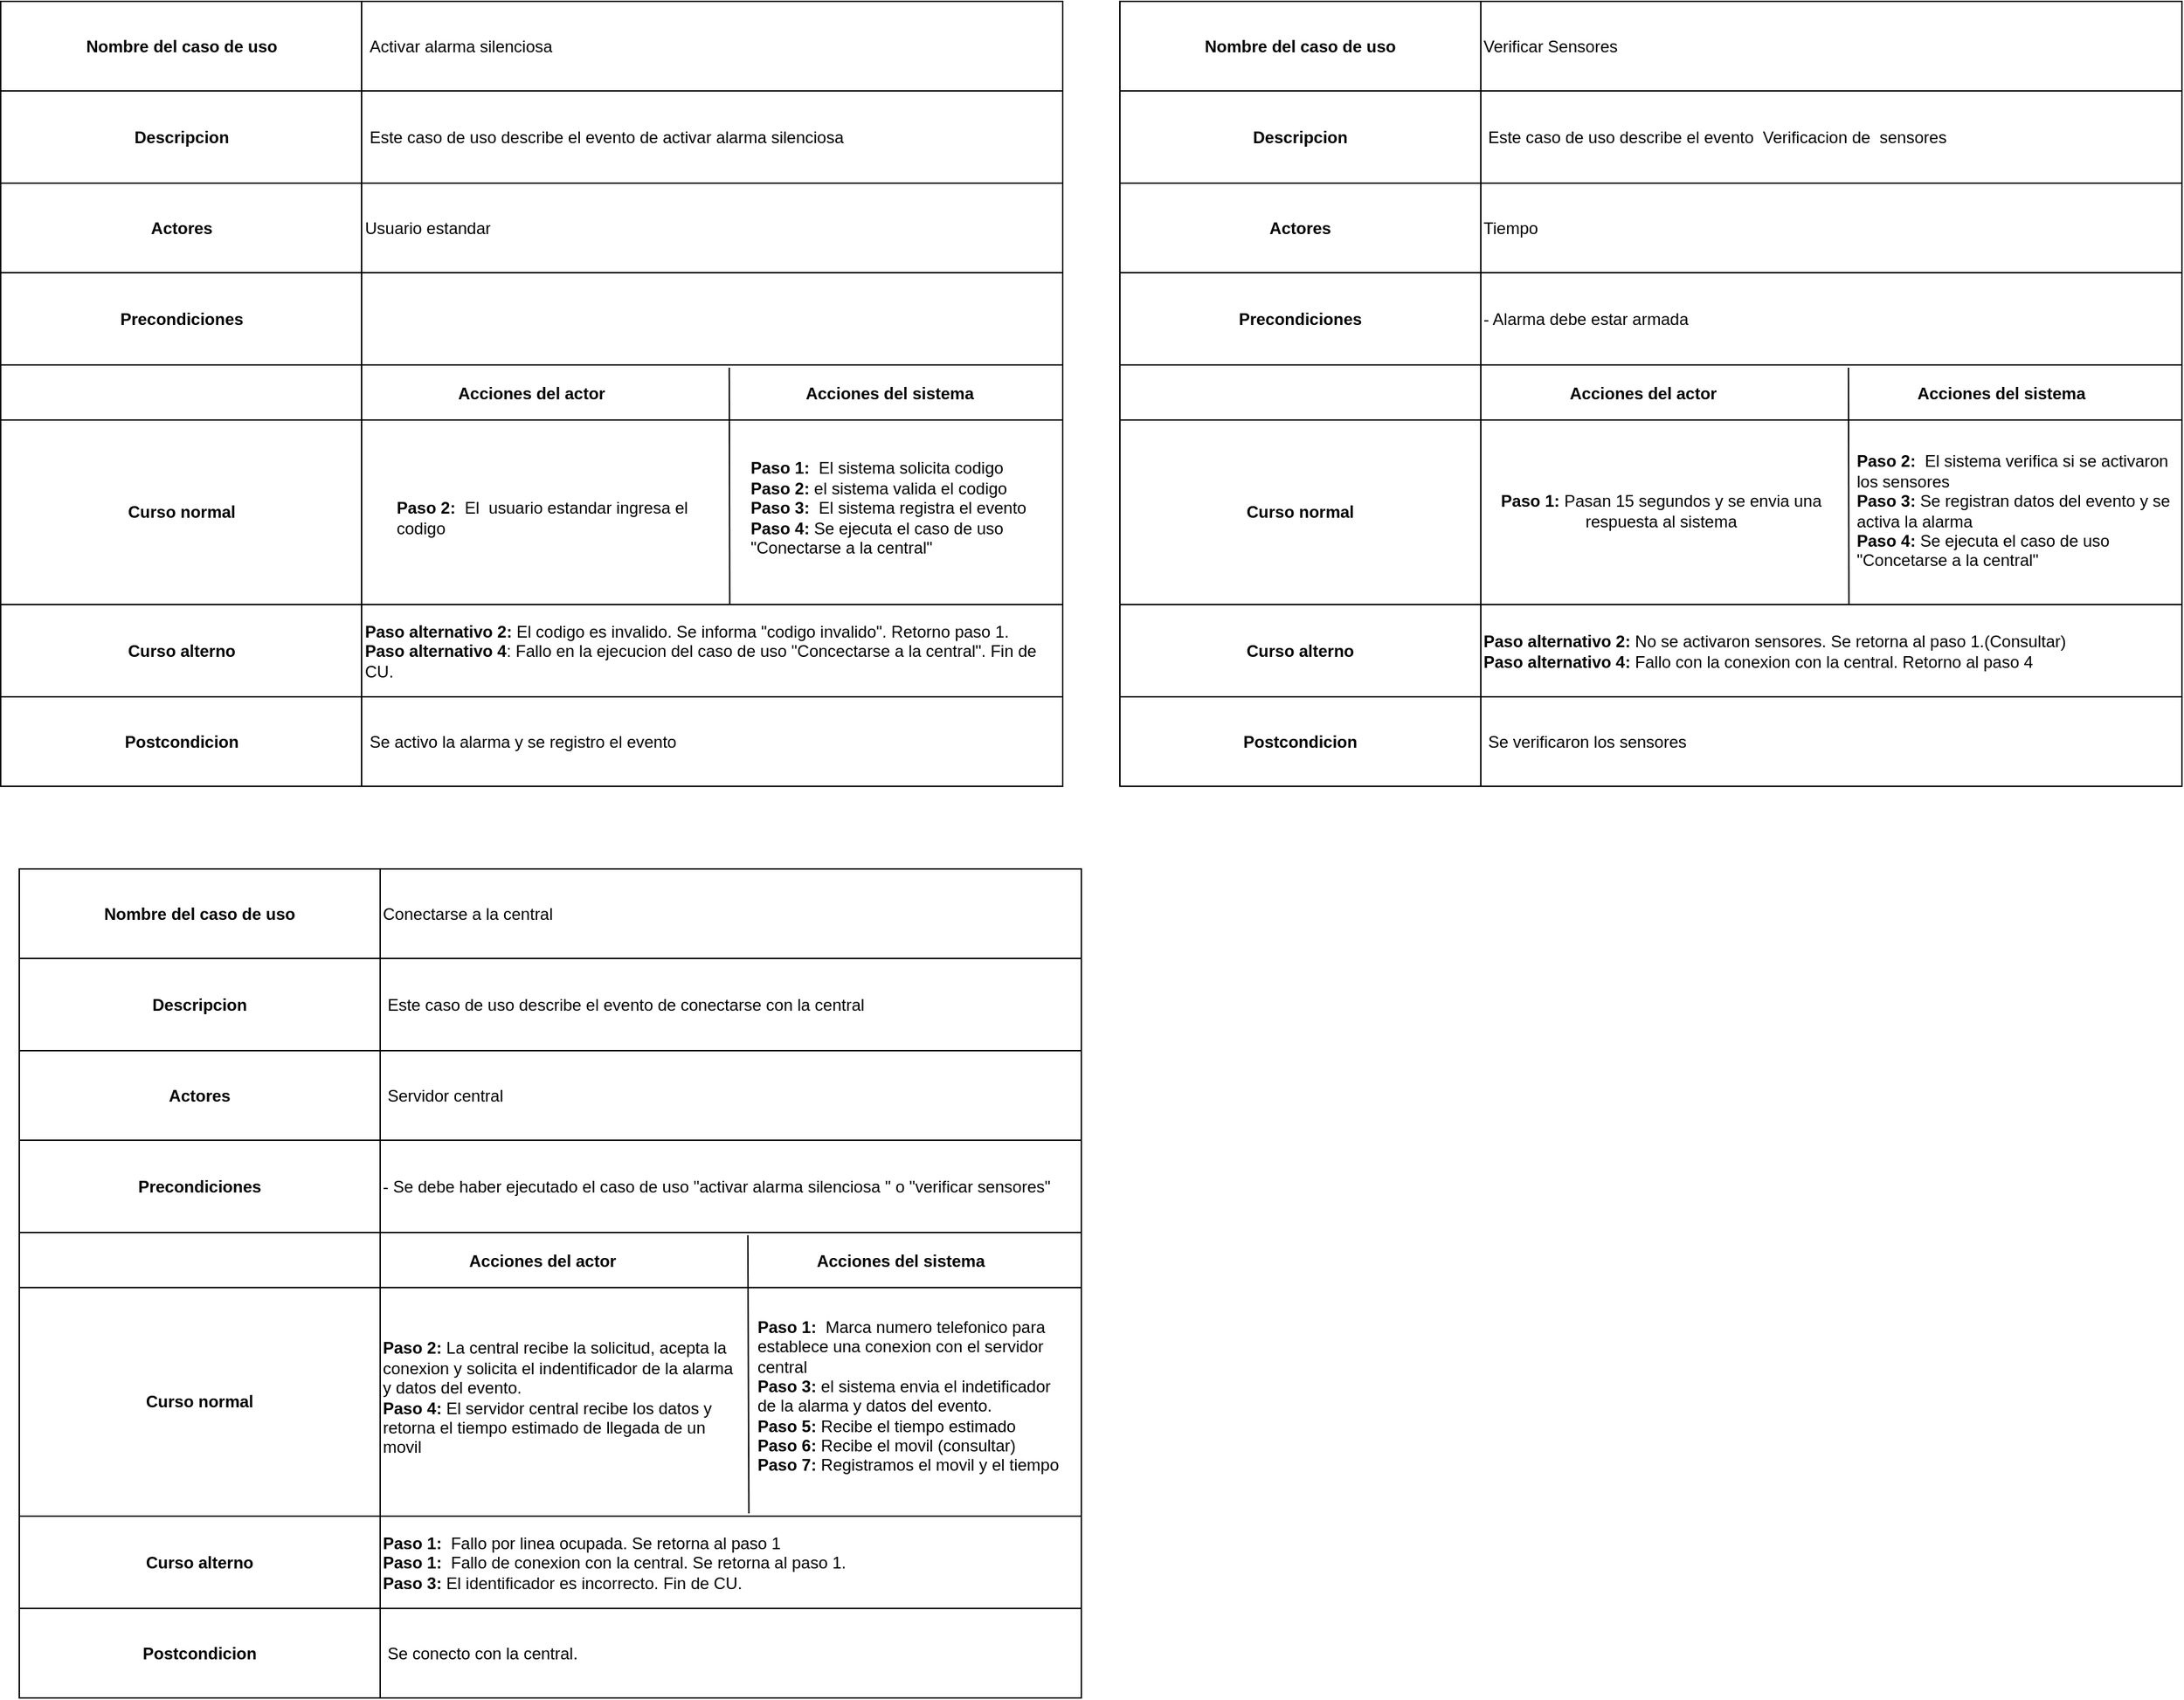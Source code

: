 <mxfile version="28.1.2">
  <diagram name="Página-1" id="Cd_Z0LecXseJUIVsunu-">
    <mxGraphModel dx="1665" dy="859" grid="1" gridSize="10" guides="1" tooltips="1" connect="1" arrows="1" fold="1" page="1" pageScale="1" pageWidth="827" pageHeight="1169" math="0" shadow="0">
      <root>
        <mxCell id="0" />
        <mxCell id="1" parent="0" />
        <mxCell id="38qaSHBrnKchZG_9U5Ob-1" value="" style="shape=table;startSize=0;container=1;collapsible=0;childLayout=tableLayout;" parent="1" vertex="1">
          <mxGeometry x="14.5" y="80" width="771" height="570" as="geometry" />
        </mxCell>
        <mxCell id="38qaSHBrnKchZG_9U5Ob-2" value="" style="shape=tableRow;horizontal=0;startSize=0;swimlaneHead=0;swimlaneBody=0;strokeColor=inherit;top=0;left=0;bottom=0;right=0;collapsible=0;dropTarget=0;fillColor=none;points=[[0,0.5],[1,0.5]];portConstraint=eastwest;" parent="38qaSHBrnKchZG_9U5Ob-1" vertex="1">
          <mxGeometry width="771" height="65" as="geometry" />
        </mxCell>
        <mxCell id="38qaSHBrnKchZG_9U5Ob-3" value="&lt;b&gt;Nombre del caso de uso&lt;/b&gt;" style="shape=partialRectangle;html=1;whiteSpace=wrap;connectable=0;strokeColor=inherit;overflow=hidden;fillColor=none;top=0;left=0;bottom=0;right=0;pointerEvents=1;" parent="38qaSHBrnKchZG_9U5Ob-2" vertex="1">
          <mxGeometry width="262" height="65" as="geometry">
            <mxRectangle width="262" height="65" as="alternateBounds" />
          </mxGeometry>
        </mxCell>
        <mxCell id="38qaSHBrnKchZG_9U5Ob-4" value="&amp;nbsp;Activar alarma silenciosa" style="shape=partialRectangle;html=1;whiteSpace=wrap;connectable=0;strokeColor=inherit;overflow=hidden;fillColor=none;top=0;left=0;bottom=0;right=0;pointerEvents=1;align=left;" parent="38qaSHBrnKchZG_9U5Ob-2" vertex="1">
          <mxGeometry x="262" width="509" height="65" as="geometry">
            <mxRectangle width="509" height="65" as="alternateBounds" />
          </mxGeometry>
        </mxCell>
        <mxCell id="38qaSHBrnKchZG_9U5Ob-5" value="" style="shape=tableRow;horizontal=0;startSize=0;swimlaneHead=0;swimlaneBody=0;strokeColor=inherit;top=0;left=0;bottom=0;right=0;collapsible=0;dropTarget=0;fillColor=none;points=[[0,0.5],[1,0.5]];portConstraint=eastwest;" parent="38qaSHBrnKchZG_9U5Ob-1" vertex="1">
          <mxGeometry y="65" width="771" height="67" as="geometry" />
        </mxCell>
        <mxCell id="38qaSHBrnKchZG_9U5Ob-6" value="&lt;b&gt;Descripcion&lt;/b&gt;" style="shape=partialRectangle;html=1;whiteSpace=wrap;connectable=0;strokeColor=inherit;overflow=hidden;fillColor=none;top=0;left=0;bottom=0;right=0;pointerEvents=1;" parent="38qaSHBrnKchZG_9U5Ob-5" vertex="1">
          <mxGeometry width="262" height="67" as="geometry">
            <mxRectangle width="262" height="67" as="alternateBounds" />
          </mxGeometry>
        </mxCell>
        <mxCell id="38qaSHBrnKchZG_9U5Ob-7" value="&amp;nbsp;Este caso de uso describe el evento de activar alarma silenciosa" style="shape=partialRectangle;html=1;whiteSpace=wrap;connectable=0;strokeColor=inherit;overflow=hidden;fillColor=none;top=0;left=0;bottom=0;right=0;pointerEvents=1;align=left;" parent="38qaSHBrnKchZG_9U5Ob-5" vertex="1">
          <mxGeometry x="262" width="509" height="67" as="geometry">
            <mxRectangle width="509" height="67" as="alternateBounds" />
          </mxGeometry>
        </mxCell>
        <mxCell id="38qaSHBrnKchZG_9U5Ob-8" value="" style="shape=tableRow;horizontal=0;startSize=0;swimlaneHead=0;swimlaneBody=0;strokeColor=inherit;top=0;left=0;bottom=0;right=0;collapsible=0;dropTarget=0;fillColor=none;points=[[0,0.5],[1,0.5]];portConstraint=eastwest;" parent="38qaSHBrnKchZG_9U5Ob-1" vertex="1">
          <mxGeometry y="132" width="771" height="65" as="geometry" />
        </mxCell>
        <mxCell id="38qaSHBrnKchZG_9U5Ob-9" value="&lt;b&gt;Actores&lt;/b&gt;" style="shape=partialRectangle;html=1;whiteSpace=wrap;connectable=0;strokeColor=inherit;overflow=hidden;fillColor=none;top=0;left=0;bottom=0;right=0;pointerEvents=1;" parent="38qaSHBrnKchZG_9U5Ob-8" vertex="1">
          <mxGeometry width="262" height="65" as="geometry">
            <mxRectangle width="262" height="65" as="alternateBounds" />
          </mxGeometry>
        </mxCell>
        <mxCell id="38qaSHBrnKchZG_9U5Ob-10" value="Usuario estandar" style="shape=partialRectangle;html=1;whiteSpace=wrap;connectable=0;strokeColor=inherit;overflow=hidden;fillColor=none;top=0;left=0;bottom=0;right=0;pointerEvents=1;align=left;" parent="38qaSHBrnKchZG_9U5Ob-8" vertex="1">
          <mxGeometry x="262" width="509" height="65" as="geometry">
            <mxRectangle width="509" height="65" as="alternateBounds" />
          </mxGeometry>
        </mxCell>
        <mxCell id="38qaSHBrnKchZG_9U5Ob-11" value="" style="shape=tableRow;horizontal=0;startSize=0;swimlaneHead=0;swimlaneBody=0;strokeColor=inherit;top=0;left=0;bottom=0;right=0;collapsible=0;dropTarget=0;fillColor=none;points=[[0,0.5],[1,0.5]];portConstraint=eastwest;" parent="38qaSHBrnKchZG_9U5Ob-1" vertex="1">
          <mxGeometry y="197" width="771" height="67" as="geometry" />
        </mxCell>
        <mxCell id="38qaSHBrnKchZG_9U5Ob-12" value="&lt;b&gt;Precondiciones&lt;/b&gt;" style="shape=partialRectangle;html=1;whiteSpace=wrap;connectable=0;strokeColor=inherit;overflow=hidden;fillColor=none;top=0;left=0;bottom=0;right=0;pointerEvents=1;" parent="38qaSHBrnKchZG_9U5Ob-11" vertex="1">
          <mxGeometry width="262" height="67" as="geometry">
            <mxRectangle width="262" height="67" as="alternateBounds" />
          </mxGeometry>
        </mxCell>
        <mxCell id="38qaSHBrnKchZG_9U5Ob-13" value="" style="shape=partialRectangle;html=1;whiteSpace=wrap;connectable=0;strokeColor=inherit;overflow=hidden;fillColor=none;top=0;left=0;bottom=0;right=0;pointerEvents=1;align=left;" parent="38qaSHBrnKchZG_9U5Ob-11" vertex="1">
          <mxGeometry x="262" width="509" height="67" as="geometry">
            <mxRectangle width="509" height="67" as="alternateBounds" />
          </mxGeometry>
        </mxCell>
        <mxCell id="38qaSHBrnKchZG_9U5Ob-14" value="" style="shape=tableRow;horizontal=0;startSize=0;swimlaneHead=0;swimlaneBody=0;strokeColor=inherit;top=0;left=0;bottom=0;right=0;collapsible=0;dropTarget=0;fillColor=none;points=[[0,0.5],[1,0.5]];portConstraint=eastwest;" parent="38qaSHBrnKchZG_9U5Ob-1" vertex="1">
          <mxGeometry y="264" width="771" height="40" as="geometry" />
        </mxCell>
        <mxCell id="38qaSHBrnKchZG_9U5Ob-15" value="" style="shape=partialRectangle;html=1;whiteSpace=wrap;connectable=0;strokeColor=inherit;overflow=hidden;fillColor=none;top=0;left=0;bottom=0;right=0;pointerEvents=1;" parent="38qaSHBrnKchZG_9U5Ob-14" vertex="1">
          <mxGeometry width="262" height="40" as="geometry">
            <mxRectangle width="262" height="40" as="alternateBounds" />
          </mxGeometry>
        </mxCell>
        <mxCell id="38qaSHBrnKchZG_9U5Ob-16" value="" style="shape=partialRectangle;html=1;whiteSpace=wrap;connectable=0;strokeColor=inherit;overflow=hidden;fillColor=none;top=0;left=0;bottom=0;right=0;pointerEvents=1;" parent="38qaSHBrnKchZG_9U5Ob-14" vertex="1">
          <mxGeometry x="262" width="509" height="40" as="geometry">
            <mxRectangle width="509" height="40" as="alternateBounds" />
          </mxGeometry>
        </mxCell>
        <mxCell id="38qaSHBrnKchZG_9U5Ob-17" value="" style="endArrow=none;html=1;rounded=0;exitX=0.704;exitY=0.998;exitDx=0;exitDy=0;exitPerimeter=0;entryX=0.686;entryY=0.05;entryDx=0;entryDy=0;entryPerimeter=0;" parent="38qaSHBrnKchZG_9U5Ob-1" target="38qaSHBrnKchZG_9U5Ob-14" edge="1">
          <mxGeometry width="50" height="50" relative="1" as="geometry">
            <mxPoint x="529.254" y="438.002" as="sourcePoint" />
            <mxPoint x="520.002" y="306.27" as="targetPoint" />
          </mxGeometry>
        </mxCell>
        <mxCell id="38qaSHBrnKchZG_9U5Ob-18" value="" style="shape=tableRow;horizontal=0;startSize=0;swimlaneHead=0;swimlaneBody=0;strokeColor=inherit;top=0;left=0;bottom=0;right=0;collapsible=0;dropTarget=0;fillColor=none;points=[[0,0.5],[1,0.5]];portConstraint=eastwest;" parent="38qaSHBrnKchZG_9U5Ob-1" vertex="1">
          <mxGeometry y="304" width="771" height="134" as="geometry" />
        </mxCell>
        <mxCell id="38qaSHBrnKchZG_9U5Ob-19" value="&lt;b&gt;Curso normal&lt;/b&gt;" style="shape=partialRectangle;html=1;whiteSpace=wrap;connectable=0;strokeColor=inherit;overflow=hidden;fillColor=none;top=0;left=0;bottom=0;right=0;pointerEvents=1;" parent="38qaSHBrnKchZG_9U5Ob-18" vertex="1">
          <mxGeometry width="262" height="134" as="geometry">
            <mxRectangle width="262" height="134" as="alternateBounds" />
          </mxGeometry>
        </mxCell>
        <mxCell id="38qaSHBrnKchZG_9U5Ob-20" value="&lt;table&gt;&lt;tbody&gt;&lt;tr&gt;&lt;td&gt;&lt;br&gt;&lt;/td&gt;&lt;td&gt;&lt;br&gt;&lt;/td&gt;&lt;/tr&gt;&lt;/tbody&gt;&lt;/table&gt;" style="shape=partialRectangle;html=1;whiteSpace=wrap;connectable=0;strokeColor=inherit;overflow=hidden;fillColor=none;top=0;left=0;bottom=0;right=0;pointerEvents=1;" parent="38qaSHBrnKchZG_9U5Ob-18" vertex="1">
          <mxGeometry x="262" width="509" height="134" as="geometry">
            <mxRectangle width="509" height="134" as="alternateBounds" />
          </mxGeometry>
        </mxCell>
        <mxCell id="38qaSHBrnKchZG_9U5Ob-21" value="" style="shape=tableRow;horizontal=0;startSize=0;swimlaneHead=0;swimlaneBody=0;strokeColor=inherit;top=0;left=0;bottom=0;right=0;collapsible=0;dropTarget=0;fillColor=none;points=[[0,0.5],[1,0.5]];portConstraint=eastwest;" parent="38qaSHBrnKchZG_9U5Ob-1" vertex="1">
          <mxGeometry y="438" width="771" height="67" as="geometry" />
        </mxCell>
        <mxCell id="38qaSHBrnKchZG_9U5Ob-22" value="&lt;b&gt;Curso alterno&lt;/b&gt;" style="shape=partialRectangle;html=1;whiteSpace=wrap;connectable=0;strokeColor=inherit;overflow=hidden;fillColor=none;top=0;left=0;bottom=0;right=0;pointerEvents=1;" parent="38qaSHBrnKchZG_9U5Ob-21" vertex="1">
          <mxGeometry width="262" height="67" as="geometry">
            <mxRectangle width="262" height="67" as="alternateBounds" />
          </mxGeometry>
        </mxCell>
        <mxCell id="38qaSHBrnKchZG_9U5Ob-23" value="&lt;div&gt;&lt;b&gt;Paso alternativo 2:&lt;/b&gt; El codigo es invalido. Se informa &quot;codigo invalido&quot;. Retorno paso 1.&lt;/div&gt;&lt;b&gt;Paso alternativo 4&lt;/b&gt;: Fallo en la ejecucion del caso de uso &quot;Concectarse a la central&quot;. Fin de CU." style="shape=partialRectangle;html=1;whiteSpace=wrap;connectable=0;strokeColor=inherit;overflow=hidden;fillColor=none;top=0;left=0;bottom=0;right=0;pointerEvents=1;align=left;" parent="38qaSHBrnKchZG_9U5Ob-21" vertex="1">
          <mxGeometry x="262" width="509" height="67" as="geometry">
            <mxRectangle width="509" height="67" as="alternateBounds" />
          </mxGeometry>
        </mxCell>
        <mxCell id="38qaSHBrnKchZG_9U5Ob-24" value="" style="shape=tableRow;horizontal=0;startSize=0;swimlaneHead=0;swimlaneBody=0;strokeColor=inherit;top=0;left=0;bottom=0;right=0;collapsible=0;dropTarget=0;fillColor=none;points=[[0,0.5],[1,0.5]];portConstraint=eastwest;" parent="38qaSHBrnKchZG_9U5Ob-1" vertex="1">
          <mxGeometry y="505" width="771" height="65" as="geometry" />
        </mxCell>
        <mxCell id="38qaSHBrnKchZG_9U5Ob-25" value="&lt;b&gt;Postcondicion&lt;/b&gt;" style="shape=partialRectangle;html=1;whiteSpace=wrap;connectable=0;strokeColor=inherit;overflow=hidden;fillColor=none;top=0;left=0;bottom=0;right=0;pointerEvents=1;" parent="38qaSHBrnKchZG_9U5Ob-24" vertex="1">
          <mxGeometry width="262" height="65" as="geometry">
            <mxRectangle width="262" height="65" as="alternateBounds" />
          </mxGeometry>
        </mxCell>
        <mxCell id="38qaSHBrnKchZG_9U5Ob-26" value="&amp;nbsp;Se activo la alarma y se registro el evento" style="shape=partialRectangle;html=1;whiteSpace=wrap;connectable=0;strokeColor=inherit;overflow=hidden;fillColor=none;top=0;left=0;bottom=0;right=0;pointerEvents=1;align=left;" parent="38qaSHBrnKchZG_9U5Ob-24" vertex="1">
          <mxGeometry x="262" width="509" height="65" as="geometry">
            <mxRectangle width="509" height="65" as="alternateBounds" />
          </mxGeometry>
        </mxCell>
        <mxCell id="38qaSHBrnKchZG_9U5Ob-27" value="&lt;b&gt;Acciones del actor&lt;/b&gt;" style="text;html=1;align=center;verticalAlign=middle;whiteSpace=wrap;rounded=0;movable=1;resizable=1;rotatable=1;deletable=1;editable=1;locked=0;connectable=1;" parent="1" vertex="1">
          <mxGeometry x="310" y="350" width="180" height="30" as="geometry" />
        </mxCell>
        <mxCell id="38qaSHBrnKchZG_9U5Ob-28" value="&lt;b&gt;Acciones del sistema&lt;/b&gt;" style="text;html=1;align=center;verticalAlign=middle;whiteSpace=wrap;rounded=0;movable=1;resizable=1;rotatable=1;deletable=1;editable=1;locked=0;connectable=1;" parent="1" vertex="1">
          <mxGeometry x="580" y="350" width="160" height="30" as="geometry" />
        </mxCell>
        <mxCell id="i8cMLqpXtq115dFRSMfN-1" value="" style="shape=table;startSize=0;container=1;collapsible=0;childLayout=tableLayout;" vertex="1" parent="1">
          <mxGeometry x="28" y="710" width="771" height="602" as="geometry" />
        </mxCell>
        <mxCell id="i8cMLqpXtq115dFRSMfN-2" value="" style="shape=tableRow;horizontal=0;startSize=0;swimlaneHead=0;swimlaneBody=0;strokeColor=inherit;top=0;left=0;bottom=0;right=0;collapsible=0;dropTarget=0;fillColor=none;points=[[0,0.5],[1,0.5]];portConstraint=eastwest;" vertex="1" parent="i8cMLqpXtq115dFRSMfN-1">
          <mxGeometry width="771" height="65" as="geometry" />
        </mxCell>
        <mxCell id="i8cMLqpXtq115dFRSMfN-3" value="&lt;b&gt;Nombre del caso de uso&lt;/b&gt;" style="shape=partialRectangle;html=1;whiteSpace=wrap;connectable=0;strokeColor=inherit;overflow=hidden;fillColor=none;top=0;left=0;bottom=0;right=0;pointerEvents=1;" vertex="1" parent="i8cMLqpXtq115dFRSMfN-2">
          <mxGeometry width="262" height="65" as="geometry">
            <mxRectangle width="262" height="65" as="alternateBounds" />
          </mxGeometry>
        </mxCell>
        <mxCell id="i8cMLqpXtq115dFRSMfN-4" value="Conectarse a la central" style="shape=partialRectangle;html=1;whiteSpace=wrap;connectable=0;strokeColor=inherit;overflow=hidden;fillColor=none;top=0;left=0;bottom=0;right=0;pointerEvents=1;align=left;" vertex="1" parent="i8cMLqpXtq115dFRSMfN-2">
          <mxGeometry x="262" width="509" height="65" as="geometry">
            <mxRectangle width="509" height="65" as="alternateBounds" />
          </mxGeometry>
        </mxCell>
        <mxCell id="i8cMLqpXtq115dFRSMfN-5" value="" style="shape=tableRow;horizontal=0;startSize=0;swimlaneHead=0;swimlaneBody=0;strokeColor=inherit;top=0;left=0;bottom=0;right=0;collapsible=0;dropTarget=0;fillColor=none;points=[[0,0.5],[1,0.5]];portConstraint=eastwest;" vertex="1" parent="i8cMLqpXtq115dFRSMfN-1">
          <mxGeometry y="65" width="771" height="67" as="geometry" />
        </mxCell>
        <mxCell id="i8cMLqpXtq115dFRSMfN-6" value="&lt;b&gt;Descripcion&lt;/b&gt;" style="shape=partialRectangle;html=1;whiteSpace=wrap;connectable=0;strokeColor=inherit;overflow=hidden;fillColor=none;top=0;left=0;bottom=0;right=0;pointerEvents=1;" vertex="1" parent="i8cMLqpXtq115dFRSMfN-5">
          <mxGeometry width="262" height="67" as="geometry">
            <mxRectangle width="262" height="67" as="alternateBounds" />
          </mxGeometry>
        </mxCell>
        <mxCell id="i8cMLqpXtq115dFRSMfN-7" value="&amp;nbsp;Este caso de uso describe el evento de conectarse con la central" style="shape=partialRectangle;html=1;whiteSpace=wrap;connectable=0;strokeColor=inherit;overflow=hidden;fillColor=none;top=0;left=0;bottom=0;right=0;pointerEvents=1;align=left;" vertex="1" parent="i8cMLqpXtq115dFRSMfN-5">
          <mxGeometry x="262" width="509" height="67" as="geometry">
            <mxRectangle width="509" height="67" as="alternateBounds" />
          </mxGeometry>
        </mxCell>
        <mxCell id="i8cMLqpXtq115dFRSMfN-8" value="" style="shape=tableRow;horizontal=0;startSize=0;swimlaneHead=0;swimlaneBody=0;strokeColor=inherit;top=0;left=0;bottom=0;right=0;collapsible=0;dropTarget=0;fillColor=none;points=[[0,0.5],[1,0.5]];portConstraint=eastwest;" vertex="1" parent="i8cMLqpXtq115dFRSMfN-1">
          <mxGeometry y="132" width="771" height="65" as="geometry" />
        </mxCell>
        <mxCell id="i8cMLqpXtq115dFRSMfN-9" value="&lt;b&gt;Actores&lt;/b&gt;" style="shape=partialRectangle;html=1;whiteSpace=wrap;connectable=0;strokeColor=inherit;overflow=hidden;fillColor=none;top=0;left=0;bottom=0;right=0;pointerEvents=1;" vertex="1" parent="i8cMLqpXtq115dFRSMfN-8">
          <mxGeometry width="262" height="65" as="geometry">
            <mxRectangle width="262" height="65" as="alternateBounds" />
          </mxGeometry>
        </mxCell>
        <mxCell id="i8cMLqpXtq115dFRSMfN-10" value="&amp;nbsp;Servidor central" style="shape=partialRectangle;html=1;whiteSpace=wrap;connectable=0;strokeColor=inherit;overflow=hidden;fillColor=none;top=0;left=0;bottom=0;right=0;pointerEvents=1;align=left;" vertex="1" parent="i8cMLqpXtq115dFRSMfN-8">
          <mxGeometry x="262" width="509" height="65" as="geometry">
            <mxRectangle width="509" height="65" as="alternateBounds" />
          </mxGeometry>
        </mxCell>
        <mxCell id="i8cMLqpXtq115dFRSMfN-11" value="" style="shape=tableRow;horizontal=0;startSize=0;swimlaneHead=0;swimlaneBody=0;strokeColor=inherit;top=0;left=0;bottom=0;right=0;collapsible=0;dropTarget=0;fillColor=none;points=[[0,0.5],[1,0.5]];portConstraint=eastwest;" vertex="1" parent="i8cMLqpXtq115dFRSMfN-1">
          <mxGeometry y="197" width="771" height="67" as="geometry" />
        </mxCell>
        <mxCell id="i8cMLqpXtq115dFRSMfN-12" value="&lt;b&gt;Precondiciones&lt;/b&gt;" style="shape=partialRectangle;html=1;whiteSpace=wrap;connectable=0;strokeColor=inherit;overflow=hidden;fillColor=none;top=0;left=0;bottom=0;right=0;pointerEvents=1;" vertex="1" parent="i8cMLqpXtq115dFRSMfN-11">
          <mxGeometry width="262" height="67" as="geometry">
            <mxRectangle width="262" height="67" as="alternateBounds" />
          </mxGeometry>
        </mxCell>
        <mxCell id="i8cMLqpXtq115dFRSMfN-13" value="- Se debe haber ejecutado el caso de uso &quot;activar alarma silenciosa &quot; o &quot;verificar sensores&quot;" style="shape=partialRectangle;html=1;whiteSpace=wrap;connectable=0;strokeColor=inherit;overflow=hidden;fillColor=none;top=0;left=0;bottom=0;right=0;pointerEvents=1;align=left;" vertex="1" parent="i8cMLqpXtq115dFRSMfN-11">
          <mxGeometry x="262" width="509" height="67" as="geometry">
            <mxRectangle width="509" height="67" as="alternateBounds" />
          </mxGeometry>
        </mxCell>
        <mxCell id="i8cMLqpXtq115dFRSMfN-14" value="" style="shape=tableRow;horizontal=0;startSize=0;swimlaneHead=0;swimlaneBody=0;strokeColor=inherit;top=0;left=0;bottom=0;right=0;collapsible=0;dropTarget=0;fillColor=none;points=[[0,0.5],[1,0.5]];portConstraint=eastwest;" vertex="1" parent="i8cMLqpXtq115dFRSMfN-1">
          <mxGeometry y="264" width="771" height="40" as="geometry" />
        </mxCell>
        <mxCell id="i8cMLqpXtq115dFRSMfN-15" value="" style="shape=partialRectangle;html=1;whiteSpace=wrap;connectable=0;strokeColor=inherit;overflow=hidden;fillColor=none;top=0;left=0;bottom=0;right=0;pointerEvents=1;" vertex="1" parent="i8cMLqpXtq115dFRSMfN-14">
          <mxGeometry width="262" height="40" as="geometry">
            <mxRectangle width="262" height="40" as="alternateBounds" />
          </mxGeometry>
        </mxCell>
        <mxCell id="i8cMLqpXtq115dFRSMfN-16" value="" style="shape=partialRectangle;html=1;whiteSpace=wrap;connectable=0;strokeColor=inherit;overflow=hidden;fillColor=none;top=0;left=0;bottom=0;right=0;pointerEvents=1;" vertex="1" parent="i8cMLqpXtq115dFRSMfN-14">
          <mxGeometry x="262" width="509" height="40" as="geometry">
            <mxRectangle width="509" height="40" as="alternateBounds" />
          </mxGeometry>
        </mxCell>
        <mxCell id="i8cMLqpXtq115dFRSMfN-17" value="" style="endArrow=none;html=1;rounded=0;exitX=0.687;exitY=0.988;exitDx=0;exitDy=0;exitPerimeter=0;entryX=0.686;entryY=0.05;entryDx=0;entryDy=0;entryPerimeter=0;" edge="1" parent="i8cMLqpXtq115dFRSMfN-1" target="i8cMLqpXtq115dFRSMfN-14" source="i8cMLqpXtq115dFRSMfN-18">
          <mxGeometry width="50" height="50" relative="1" as="geometry">
            <mxPoint x="529.254" y="438.002" as="sourcePoint" />
            <mxPoint x="520.002" y="306.27" as="targetPoint" />
          </mxGeometry>
        </mxCell>
        <mxCell id="i8cMLqpXtq115dFRSMfN-18" value="" style="shape=tableRow;horizontal=0;startSize=0;swimlaneHead=0;swimlaneBody=0;strokeColor=inherit;top=0;left=0;bottom=0;right=0;collapsible=0;dropTarget=0;fillColor=none;points=[[0,0.5],[1,0.5]];portConstraint=eastwest;" vertex="1" parent="i8cMLqpXtq115dFRSMfN-1">
          <mxGeometry y="304" width="771" height="166" as="geometry" />
        </mxCell>
        <mxCell id="i8cMLqpXtq115dFRSMfN-19" value="&lt;b&gt;Curso normal&lt;/b&gt;" style="shape=partialRectangle;html=1;whiteSpace=wrap;connectable=0;strokeColor=inherit;overflow=hidden;fillColor=none;top=0;left=0;bottom=0;right=0;pointerEvents=1;" vertex="1" parent="i8cMLqpXtq115dFRSMfN-18">
          <mxGeometry width="262" height="166" as="geometry">
            <mxRectangle width="262" height="166" as="alternateBounds" />
          </mxGeometry>
        </mxCell>
        <mxCell id="i8cMLqpXtq115dFRSMfN-20" value="&lt;table&gt;&lt;tbody&gt;&lt;tr&gt;&lt;td&gt;&lt;br&gt;&lt;/td&gt;&lt;td&gt;&lt;br&gt;&lt;/td&gt;&lt;/tr&gt;&lt;/tbody&gt;&lt;/table&gt;" style="shape=partialRectangle;html=1;whiteSpace=wrap;connectable=0;strokeColor=inherit;overflow=hidden;fillColor=none;top=0;left=0;bottom=0;right=0;pointerEvents=1;" vertex="1" parent="i8cMLqpXtq115dFRSMfN-18">
          <mxGeometry x="262" width="509" height="166" as="geometry">
            <mxRectangle width="509" height="166" as="alternateBounds" />
          </mxGeometry>
        </mxCell>
        <mxCell id="i8cMLqpXtq115dFRSMfN-21" value="" style="shape=tableRow;horizontal=0;startSize=0;swimlaneHead=0;swimlaneBody=0;strokeColor=inherit;top=0;left=0;bottom=0;right=0;collapsible=0;dropTarget=0;fillColor=none;points=[[0,0.5],[1,0.5]];portConstraint=eastwest;" vertex="1" parent="i8cMLqpXtq115dFRSMfN-1">
          <mxGeometry y="470" width="771" height="67" as="geometry" />
        </mxCell>
        <mxCell id="i8cMLqpXtq115dFRSMfN-22" value="&lt;b&gt;Curso alterno&lt;/b&gt;" style="shape=partialRectangle;html=1;whiteSpace=wrap;connectable=0;strokeColor=inherit;overflow=hidden;fillColor=none;top=0;left=0;bottom=0;right=0;pointerEvents=1;" vertex="1" parent="i8cMLqpXtq115dFRSMfN-21">
          <mxGeometry width="262" height="67" as="geometry">
            <mxRectangle width="262" height="67" as="alternateBounds" />
          </mxGeometry>
        </mxCell>
        <mxCell id="i8cMLqpXtq115dFRSMfN-23" value="&lt;div&gt;&lt;b&gt;Paso 1:&lt;/b&gt;&amp;nbsp; Fallo por linea ocupada. Se retorna al paso 1&lt;/div&gt;&lt;div&gt;&lt;b&gt;Paso 1:&amp;nbsp;&lt;/b&gt; Fallo de conexion con la central. Se retorna al paso 1.&lt;/div&gt;&lt;div&gt;&lt;b&gt;Paso 3: &lt;/b&gt;El identificador es incorrecto. Fin de CU.&lt;/div&gt;" style="shape=partialRectangle;html=1;whiteSpace=wrap;connectable=0;strokeColor=inherit;overflow=hidden;fillColor=none;top=0;left=0;bottom=0;right=0;pointerEvents=1;align=left;" vertex="1" parent="i8cMLqpXtq115dFRSMfN-21">
          <mxGeometry x="262" width="509" height="67" as="geometry">
            <mxRectangle width="509" height="67" as="alternateBounds" />
          </mxGeometry>
        </mxCell>
        <mxCell id="i8cMLqpXtq115dFRSMfN-24" value="" style="shape=tableRow;horizontal=0;startSize=0;swimlaneHead=0;swimlaneBody=0;strokeColor=inherit;top=0;left=0;bottom=0;right=0;collapsible=0;dropTarget=0;fillColor=none;points=[[0,0.5],[1,0.5]];portConstraint=eastwest;" vertex="1" parent="i8cMLqpXtq115dFRSMfN-1">
          <mxGeometry y="537" width="771" height="65" as="geometry" />
        </mxCell>
        <mxCell id="i8cMLqpXtq115dFRSMfN-25" value="&lt;b&gt;Postcondicion&lt;/b&gt;" style="shape=partialRectangle;html=1;whiteSpace=wrap;connectable=0;strokeColor=inherit;overflow=hidden;fillColor=none;top=0;left=0;bottom=0;right=0;pointerEvents=1;" vertex="1" parent="i8cMLqpXtq115dFRSMfN-24">
          <mxGeometry width="262" height="65" as="geometry">
            <mxRectangle width="262" height="65" as="alternateBounds" />
          </mxGeometry>
        </mxCell>
        <mxCell id="i8cMLqpXtq115dFRSMfN-26" value="&amp;nbsp;Se conecto con la central." style="shape=partialRectangle;html=1;whiteSpace=wrap;connectable=0;strokeColor=inherit;overflow=hidden;fillColor=none;top=0;left=0;bottom=0;right=0;pointerEvents=1;align=left;" vertex="1" parent="i8cMLqpXtq115dFRSMfN-24">
          <mxGeometry x="262" width="509" height="65" as="geometry">
            <mxRectangle width="509" height="65" as="alternateBounds" />
          </mxGeometry>
        </mxCell>
        <mxCell id="i8cMLqpXtq115dFRSMfN-27" value="&lt;b&gt;Acciones del actor&lt;/b&gt;" style="text;html=1;align=center;verticalAlign=middle;whiteSpace=wrap;rounded=0;movable=1;resizable=1;rotatable=1;deletable=1;editable=1;locked=0;connectable=1;" vertex="1" parent="1">
          <mxGeometry x="318" y="980" width="180" height="30" as="geometry" />
        </mxCell>
        <mxCell id="i8cMLqpXtq115dFRSMfN-28" value="&lt;b&gt;Acciones del sistema&lt;/b&gt;" style="text;html=1;align=center;verticalAlign=middle;whiteSpace=wrap;rounded=0;movable=1;resizable=1;rotatable=1;deletable=1;editable=1;locked=0;connectable=1;" vertex="1" parent="1">
          <mxGeometry x="588" y="980" width="160" height="30" as="geometry" />
        </mxCell>
        <mxCell id="i8cMLqpXtq115dFRSMfN-29" value="" style="shape=table;startSize=0;container=1;collapsible=0;childLayout=tableLayout;" vertex="1" parent="1">
          <mxGeometry x="827" y="80" width="771" height="570" as="geometry" />
        </mxCell>
        <mxCell id="i8cMLqpXtq115dFRSMfN-30" value="" style="shape=tableRow;horizontal=0;startSize=0;swimlaneHead=0;swimlaneBody=0;strokeColor=inherit;top=0;left=0;bottom=0;right=0;collapsible=0;dropTarget=0;fillColor=none;points=[[0,0.5],[1,0.5]];portConstraint=eastwest;" vertex="1" parent="i8cMLqpXtq115dFRSMfN-29">
          <mxGeometry width="771" height="65" as="geometry" />
        </mxCell>
        <mxCell id="i8cMLqpXtq115dFRSMfN-31" value="&lt;b&gt;Nombre del caso de uso&lt;/b&gt;" style="shape=partialRectangle;html=1;whiteSpace=wrap;connectable=0;strokeColor=inherit;overflow=hidden;fillColor=none;top=0;left=0;bottom=0;right=0;pointerEvents=1;" vertex="1" parent="i8cMLqpXtq115dFRSMfN-30">
          <mxGeometry width="262" height="65" as="geometry">
            <mxRectangle width="262" height="65" as="alternateBounds" />
          </mxGeometry>
        </mxCell>
        <mxCell id="i8cMLqpXtq115dFRSMfN-32" value="Verificar Sensores" style="shape=partialRectangle;html=1;whiteSpace=wrap;connectable=0;strokeColor=inherit;overflow=hidden;fillColor=none;top=0;left=0;bottom=0;right=0;pointerEvents=1;align=left;" vertex="1" parent="i8cMLqpXtq115dFRSMfN-30">
          <mxGeometry x="262" width="509" height="65" as="geometry">
            <mxRectangle width="509" height="65" as="alternateBounds" />
          </mxGeometry>
        </mxCell>
        <mxCell id="i8cMLqpXtq115dFRSMfN-33" value="" style="shape=tableRow;horizontal=0;startSize=0;swimlaneHead=0;swimlaneBody=0;strokeColor=inherit;top=0;left=0;bottom=0;right=0;collapsible=0;dropTarget=0;fillColor=none;points=[[0,0.5],[1,0.5]];portConstraint=eastwest;" vertex="1" parent="i8cMLqpXtq115dFRSMfN-29">
          <mxGeometry y="65" width="771" height="67" as="geometry" />
        </mxCell>
        <mxCell id="i8cMLqpXtq115dFRSMfN-34" value="&lt;b&gt;Descripcion&lt;/b&gt;" style="shape=partialRectangle;html=1;whiteSpace=wrap;connectable=0;strokeColor=inherit;overflow=hidden;fillColor=none;top=0;left=0;bottom=0;right=0;pointerEvents=1;" vertex="1" parent="i8cMLqpXtq115dFRSMfN-33">
          <mxGeometry width="262" height="67" as="geometry">
            <mxRectangle width="262" height="67" as="alternateBounds" />
          </mxGeometry>
        </mxCell>
        <mxCell id="i8cMLqpXtq115dFRSMfN-35" value="&amp;nbsp;Este caso de uso describe el evento&amp;nbsp; Verificacion de&amp;nbsp; sensores" style="shape=partialRectangle;html=1;whiteSpace=wrap;connectable=0;strokeColor=inherit;overflow=hidden;fillColor=none;top=0;left=0;bottom=0;right=0;pointerEvents=1;align=left;" vertex="1" parent="i8cMLqpXtq115dFRSMfN-33">
          <mxGeometry x="262" width="509" height="67" as="geometry">
            <mxRectangle width="509" height="67" as="alternateBounds" />
          </mxGeometry>
        </mxCell>
        <mxCell id="i8cMLqpXtq115dFRSMfN-36" value="" style="shape=tableRow;horizontal=0;startSize=0;swimlaneHead=0;swimlaneBody=0;strokeColor=inherit;top=0;left=0;bottom=0;right=0;collapsible=0;dropTarget=0;fillColor=none;points=[[0,0.5],[1,0.5]];portConstraint=eastwest;" vertex="1" parent="i8cMLqpXtq115dFRSMfN-29">
          <mxGeometry y="132" width="771" height="65" as="geometry" />
        </mxCell>
        <mxCell id="i8cMLqpXtq115dFRSMfN-37" value="&lt;b&gt;Actores&lt;/b&gt;" style="shape=partialRectangle;html=1;whiteSpace=wrap;connectable=0;strokeColor=inherit;overflow=hidden;fillColor=none;top=0;left=0;bottom=0;right=0;pointerEvents=1;" vertex="1" parent="i8cMLqpXtq115dFRSMfN-36">
          <mxGeometry width="262" height="65" as="geometry">
            <mxRectangle width="262" height="65" as="alternateBounds" />
          </mxGeometry>
        </mxCell>
        <mxCell id="i8cMLqpXtq115dFRSMfN-38" value="Tiempo" style="shape=partialRectangle;html=1;whiteSpace=wrap;connectable=0;strokeColor=inherit;overflow=hidden;fillColor=none;top=0;left=0;bottom=0;right=0;pointerEvents=1;align=left;" vertex="1" parent="i8cMLqpXtq115dFRSMfN-36">
          <mxGeometry x="262" width="509" height="65" as="geometry">
            <mxRectangle width="509" height="65" as="alternateBounds" />
          </mxGeometry>
        </mxCell>
        <mxCell id="i8cMLqpXtq115dFRSMfN-39" value="" style="shape=tableRow;horizontal=0;startSize=0;swimlaneHead=0;swimlaneBody=0;strokeColor=inherit;top=0;left=0;bottom=0;right=0;collapsible=0;dropTarget=0;fillColor=none;points=[[0,0.5],[1,0.5]];portConstraint=eastwest;" vertex="1" parent="i8cMLqpXtq115dFRSMfN-29">
          <mxGeometry y="197" width="771" height="67" as="geometry" />
        </mxCell>
        <mxCell id="i8cMLqpXtq115dFRSMfN-40" value="&lt;b&gt;Precondiciones&lt;/b&gt;" style="shape=partialRectangle;html=1;whiteSpace=wrap;connectable=0;strokeColor=inherit;overflow=hidden;fillColor=none;top=0;left=0;bottom=0;right=0;pointerEvents=1;" vertex="1" parent="i8cMLqpXtq115dFRSMfN-39">
          <mxGeometry width="262" height="67" as="geometry">
            <mxRectangle width="262" height="67" as="alternateBounds" />
          </mxGeometry>
        </mxCell>
        <mxCell id="i8cMLqpXtq115dFRSMfN-41" value="- Alarma debe estar armada" style="shape=partialRectangle;html=1;whiteSpace=wrap;connectable=0;strokeColor=inherit;overflow=hidden;fillColor=none;top=0;left=0;bottom=0;right=0;pointerEvents=1;align=left;" vertex="1" parent="i8cMLqpXtq115dFRSMfN-39">
          <mxGeometry x="262" width="509" height="67" as="geometry">
            <mxRectangle width="509" height="67" as="alternateBounds" />
          </mxGeometry>
        </mxCell>
        <mxCell id="i8cMLqpXtq115dFRSMfN-42" value="" style="shape=tableRow;horizontal=0;startSize=0;swimlaneHead=0;swimlaneBody=0;strokeColor=inherit;top=0;left=0;bottom=0;right=0;collapsible=0;dropTarget=0;fillColor=none;points=[[0,0.5],[1,0.5]];portConstraint=eastwest;" vertex="1" parent="i8cMLqpXtq115dFRSMfN-29">
          <mxGeometry y="264" width="771" height="40" as="geometry" />
        </mxCell>
        <mxCell id="i8cMLqpXtq115dFRSMfN-43" value="" style="shape=partialRectangle;html=1;whiteSpace=wrap;connectable=0;strokeColor=inherit;overflow=hidden;fillColor=none;top=0;left=0;bottom=0;right=0;pointerEvents=1;" vertex="1" parent="i8cMLqpXtq115dFRSMfN-42">
          <mxGeometry width="262" height="40" as="geometry">
            <mxRectangle width="262" height="40" as="alternateBounds" />
          </mxGeometry>
        </mxCell>
        <mxCell id="i8cMLqpXtq115dFRSMfN-44" value="" style="shape=partialRectangle;html=1;whiteSpace=wrap;connectable=0;strokeColor=inherit;overflow=hidden;fillColor=none;top=0;left=0;bottom=0;right=0;pointerEvents=1;" vertex="1" parent="i8cMLqpXtq115dFRSMfN-42">
          <mxGeometry x="262" width="509" height="40" as="geometry">
            <mxRectangle width="509" height="40" as="alternateBounds" />
          </mxGeometry>
        </mxCell>
        <mxCell id="i8cMLqpXtq115dFRSMfN-45" value="" style="endArrow=none;html=1;rounded=0;exitX=0.704;exitY=0.998;exitDx=0;exitDy=0;exitPerimeter=0;entryX=0.686;entryY=0.05;entryDx=0;entryDy=0;entryPerimeter=0;" edge="1" parent="i8cMLqpXtq115dFRSMfN-29" target="i8cMLqpXtq115dFRSMfN-42">
          <mxGeometry width="50" height="50" relative="1" as="geometry">
            <mxPoint x="529.254" y="438.002" as="sourcePoint" />
            <mxPoint x="520.002" y="306.27" as="targetPoint" />
          </mxGeometry>
        </mxCell>
        <mxCell id="i8cMLqpXtq115dFRSMfN-46" value="" style="shape=tableRow;horizontal=0;startSize=0;swimlaneHead=0;swimlaneBody=0;strokeColor=inherit;top=0;left=0;bottom=0;right=0;collapsible=0;dropTarget=0;fillColor=none;points=[[0,0.5],[1,0.5]];portConstraint=eastwest;" vertex="1" parent="i8cMLqpXtq115dFRSMfN-29">
          <mxGeometry y="304" width="771" height="134" as="geometry" />
        </mxCell>
        <mxCell id="i8cMLqpXtq115dFRSMfN-47" value="&lt;b&gt;Curso normal&lt;/b&gt;" style="shape=partialRectangle;html=1;whiteSpace=wrap;connectable=0;strokeColor=inherit;overflow=hidden;fillColor=none;top=0;left=0;bottom=0;right=0;pointerEvents=1;" vertex="1" parent="i8cMLqpXtq115dFRSMfN-46">
          <mxGeometry width="262" height="134" as="geometry">
            <mxRectangle width="262" height="134" as="alternateBounds" />
          </mxGeometry>
        </mxCell>
        <mxCell id="i8cMLqpXtq115dFRSMfN-48" value="&lt;table&gt;&lt;tbody&gt;&lt;tr&gt;&lt;td&gt;&lt;br&gt;&lt;/td&gt;&lt;td&gt;&lt;br&gt;&lt;/td&gt;&lt;/tr&gt;&lt;/tbody&gt;&lt;/table&gt;" style="shape=partialRectangle;html=1;whiteSpace=wrap;connectable=0;strokeColor=inherit;overflow=hidden;fillColor=none;top=0;left=0;bottom=0;right=0;pointerEvents=1;" vertex="1" parent="i8cMLqpXtq115dFRSMfN-46">
          <mxGeometry x="262" width="509" height="134" as="geometry">
            <mxRectangle width="509" height="134" as="alternateBounds" />
          </mxGeometry>
        </mxCell>
        <mxCell id="i8cMLqpXtq115dFRSMfN-49" value="" style="shape=tableRow;horizontal=0;startSize=0;swimlaneHead=0;swimlaneBody=0;strokeColor=inherit;top=0;left=0;bottom=0;right=0;collapsible=0;dropTarget=0;fillColor=none;points=[[0,0.5],[1,0.5]];portConstraint=eastwest;" vertex="1" parent="i8cMLqpXtq115dFRSMfN-29">
          <mxGeometry y="438" width="771" height="67" as="geometry" />
        </mxCell>
        <mxCell id="i8cMLqpXtq115dFRSMfN-50" value="&lt;b&gt;Curso alterno&lt;/b&gt;" style="shape=partialRectangle;html=1;whiteSpace=wrap;connectable=0;strokeColor=inherit;overflow=hidden;fillColor=none;top=0;left=0;bottom=0;right=0;pointerEvents=1;" vertex="1" parent="i8cMLqpXtq115dFRSMfN-49">
          <mxGeometry width="262" height="67" as="geometry">
            <mxRectangle width="262" height="67" as="alternateBounds" />
          </mxGeometry>
        </mxCell>
        <mxCell id="i8cMLqpXtq115dFRSMfN-51" value="&lt;b&gt;Paso alternativo 2: &lt;/b&gt;No se activaron sensores. Se retorna al paso 1.(Consultar)&lt;div&gt;&lt;b&gt;Paso alternativo 4:&lt;/b&gt; Fallo con la conexion con la central. Retorno al paso 4&amp;nbsp;&lt;/div&gt;" style="shape=partialRectangle;html=1;whiteSpace=wrap;connectable=0;strokeColor=inherit;overflow=hidden;fillColor=none;top=0;left=0;bottom=0;right=0;pointerEvents=1;align=left;" vertex="1" parent="i8cMLqpXtq115dFRSMfN-49">
          <mxGeometry x="262" width="509" height="67" as="geometry">
            <mxRectangle width="509" height="67" as="alternateBounds" />
          </mxGeometry>
        </mxCell>
        <mxCell id="i8cMLqpXtq115dFRSMfN-52" value="" style="shape=tableRow;horizontal=0;startSize=0;swimlaneHead=0;swimlaneBody=0;strokeColor=inherit;top=0;left=0;bottom=0;right=0;collapsible=0;dropTarget=0;fillColor=none;points=[[0,0.5],[1,0.5]];portConstraint=eastwest;" vertex="1" parent="i8cMLqpXtq115dFRSMfN-29">
          <mxGeometry y="505" width="771" height="65" as="geometry" />
        </mxCell>
        <mxCell id="i8cMLqpXtq115dFRSMfN-53" value="&lt;b&gt;Postcondicion&lt;/b&gt;" style="shape=partialRectangle;html=1;whiteSpace=wrap;connectable=0;strokeColor=inherit;overflow=hidden;fillColor=none;top=0;left=0;bottom=0;right=0;pointerEvents=1;" vertex="1" parent="i8cMLqpXtq115dFRSMfN-52">
          <mxGeometry width="262" height="65" as="geometry">
            <mxRectangle width="262" height="65" as="alternateBounds" />
          </mxGeometry>
        </mxCell>
        <mxCell id="i8cMLqpXtq115dFRSMfN-54" value="&amp;nbsp;Se verificaron los sensores" style="shape=partialRectangle;html=1;whiteSpace=wrap;connectable=0;strokeColor=inherit;overflow=hidden;fillColor=none;top=0;left=0;bottom=0;right=0;pointerEvents=1;align=left;" vertex="1" parent="i8cMLqpXtq115dFRSMfN-52">
          <mxGeometry x="262" width="509" height="65" as="geometry">
            <mxRectangle width="509" height="65" as="alternateBounds" />
          </mxGeometry>
        </mxCell>
        <mxCell id="i8cMLqpXtq115dFRSMfN-55" value="&lt;b&gt;Acciones del actor&lt;/b&gt;" style="text;html=1;align=center;verticalAlign=middle;whiteSpace=wrap;rounded=0;movable=1;resizable=1;rotatable=1;deletable=1;editable=1;locked=0;connectable=1;" vertex="1" parent="1">
          <mxGeometry x="1117" y="350" width="180" height="30" as="geometry" />
        </mxCell>
        <mxCell id="i8cMLqpXtq115dFRSMfN-56" value="&lt;b&gt;Acciones del sistema&lt;/b&gt;" style="text;html=1;align=center;verticalAlign=middle;whiteSpace=wrap;rounded=0;movable=1;resizable=1;rotatable=1;deletable=1;editable=1;locked=0;connectable=1;" vertex="1" parent="1">
          <mxGeometry x="1387" y="350" width="160" height="30" as="geometry" />
        </mxCell>
        <mxCell id="i8cMLqpXtq115dFRSMfN-113" value="&lt;b&gt;Paso 2:&lt;/b&gt;&amp;nbsp; El&amp;nbsp; usuario estandar ingresa el codigo" style="text;html=1;align=left;verticalAlign=middle;whiteSpace=wrap;rounded=0;" vertex="1" parent="1">
          <mxGeometry x="300" y="400" width="220" height="110" as="geometry" />
        </mxCell>
        <mxCell id="i8cMLqpXtq115dFRSMfN-114" value="&lt;div style=&quot;text-align: left;&quot;&gt;&lt;span style=&quot;background-color: transparent; color: light-dark(rgb(0, 0, 0), rgb(255, 255, 255));&quot;&gt;&lt;b&gt;Paso 1:&lt;/b&gt;&amp;nbsp; El sistema solicita codigo&lt;/span&gt;&lt;/div&gt;&lt;div style=&quot;text-align: left;&quot;&gt;&lt;span style=&quot;background-color: transparent; color: light-dark(rgb(0, 0, 0), rgb(255, 255, 255));&quot;&gt;&lt;b&gt;Paso 2:&lt;/b&gt; el sistema valida el codigo&amp;nbsp;&lt;/span&gt;&lt;/div&gt;&lt;div&gt;&lt;div style=&quot;text-align: left;&quot;&gt;&lt;span style=&quot;background-color: transparent; color: light-dark(rgb(0, 0, 0), rgb(255, 255, 255));&quot;&gt;&lt;b&gt;Paso 3:&lt;/b&gt;&amp;nbsp; El sistema registra el evento&lt;/span&gt;&lt;/div&gt;&lt;div style=&quot;text-align: left;&quot;&gt;&lt;b&gt;Paso 4:&lt;/b&gt; Se ejecuta el caso de uso &quot;Conectarse a la central&quot;&lt;/div&gt;&lt;div&gt;&amp;nbsp;&lt;/div&gt;&lt;/div&gt;" style="text;html=1;align=center;verticalAlign=middle;whiteSpace=wrap;rounded=0;" vertex="1" parent="1">
          <mxGeometry x="558" y="400" width="220" height="110" as="geometry" />
        </mxCell>
        <mxCell id="i8cMLqpXtq115dFRSMfN-115" value="&lt;b&gt;Paso 1:&lt;/b&gt; Pasan 15 segundos y se envia una respuesta al sistema" style="text;html=1;align=center;verticalAlign=middle;whiteSpace=wrap;rounded=0;" vertex="1" parent="1">
          <mxGeometry x="1100" y="390" width="240" height="120" as="geometry" />
        </mxCell>
        <mxCell id="i8cMLqpXtq115dFRSMfN-116" value="&lt;b&gt;Paso 2:&lt;/b&gt;&amp;nbsp; El sistema verifica si se activaron los sensores&lt;div&gt;&lt;b&gt;Paso 3:&lt;/b&gt; Se registran datos del evento y se activa la alarma&lt;/div&gt;&lt;div&gt;&lt;b&gt;Paso 4: &lt;/b&gt;Se ejecuta el caso de uso &quot;Concetarse a la central&quot;&lt;/div&gt;" style="text;html=1;align=left;verticalAlign=middle;whiteSpace=wrap;rounded=0;" vertex="1" parent="1">
          <mxGeometry x="1360" y="390" width="238" height="120" as="geometry" />
        </mxCell>
        <mxCell id="i8cMLqpXtq115dFRSMfN-117" value="&lt;b&gt;Paso 2:&lt;/b&gt; La central recibe la solicitud, acepta la conexion y solicita el indentificador de la alarma y datos del evento.&amp;nbsp;&lt;div&gt;&lt;b&gt;Paso 4:&lt;/b&gt; El servidor central recibe los datos y retorna el tiempo estimado de llegada de un movil&lt;/div&gt;" style="text;html=1;align=left;verticalAlign=middle;whiteSpace=wrap;rounded=0;" vertex="1" parent="1">
          <mxGeometry x="290" y="1029" width="260" height="130" as="geometry" />
        </mxCell>
        <mxCell id="i8cMLqpXtq115dFRSMfN-118" value="&lt;b&gt;Paso 1:&lt;/b&gt;&amp;nbsp; Marca numero telefonico para establece una conexion con el servidor central&lt;div&gt;&lt;b&gt;Paso 3:&lt;/b&gt; el sistema envia el indetificador de la alarma y datos del evento.&lt;/div&gt;&lt;div&gt;&lt;b&gt;Paso 5:&lt;/b&gt; Recibe el tiempo estimado&lt;/div&gt;&lt;div&gt;&lt;b&gt;Paso 6: &lt;/b&gt;Recibe el movil (consultar)&lt;/div&gt;&lt;div&gt;&lt;b&gt;Paso 7: &lt;/b&gt;Registramos el movil y el tiempo&lt;/div&gt;&lt;div&gt;&lt;br&gt;&lt;/div&gt;" style="text;html=1;align=left;verticalAlign=middle;whiteSpace=wrap;rounded=0;" vertex="1" parent="1">
          <mxGeometry x="561.5" y="1029" width="228.5" height="141" as="geometry" />
        </mxCell>
      </root>
    </mxGraphModel>
  </diagram>
</mxfile>
